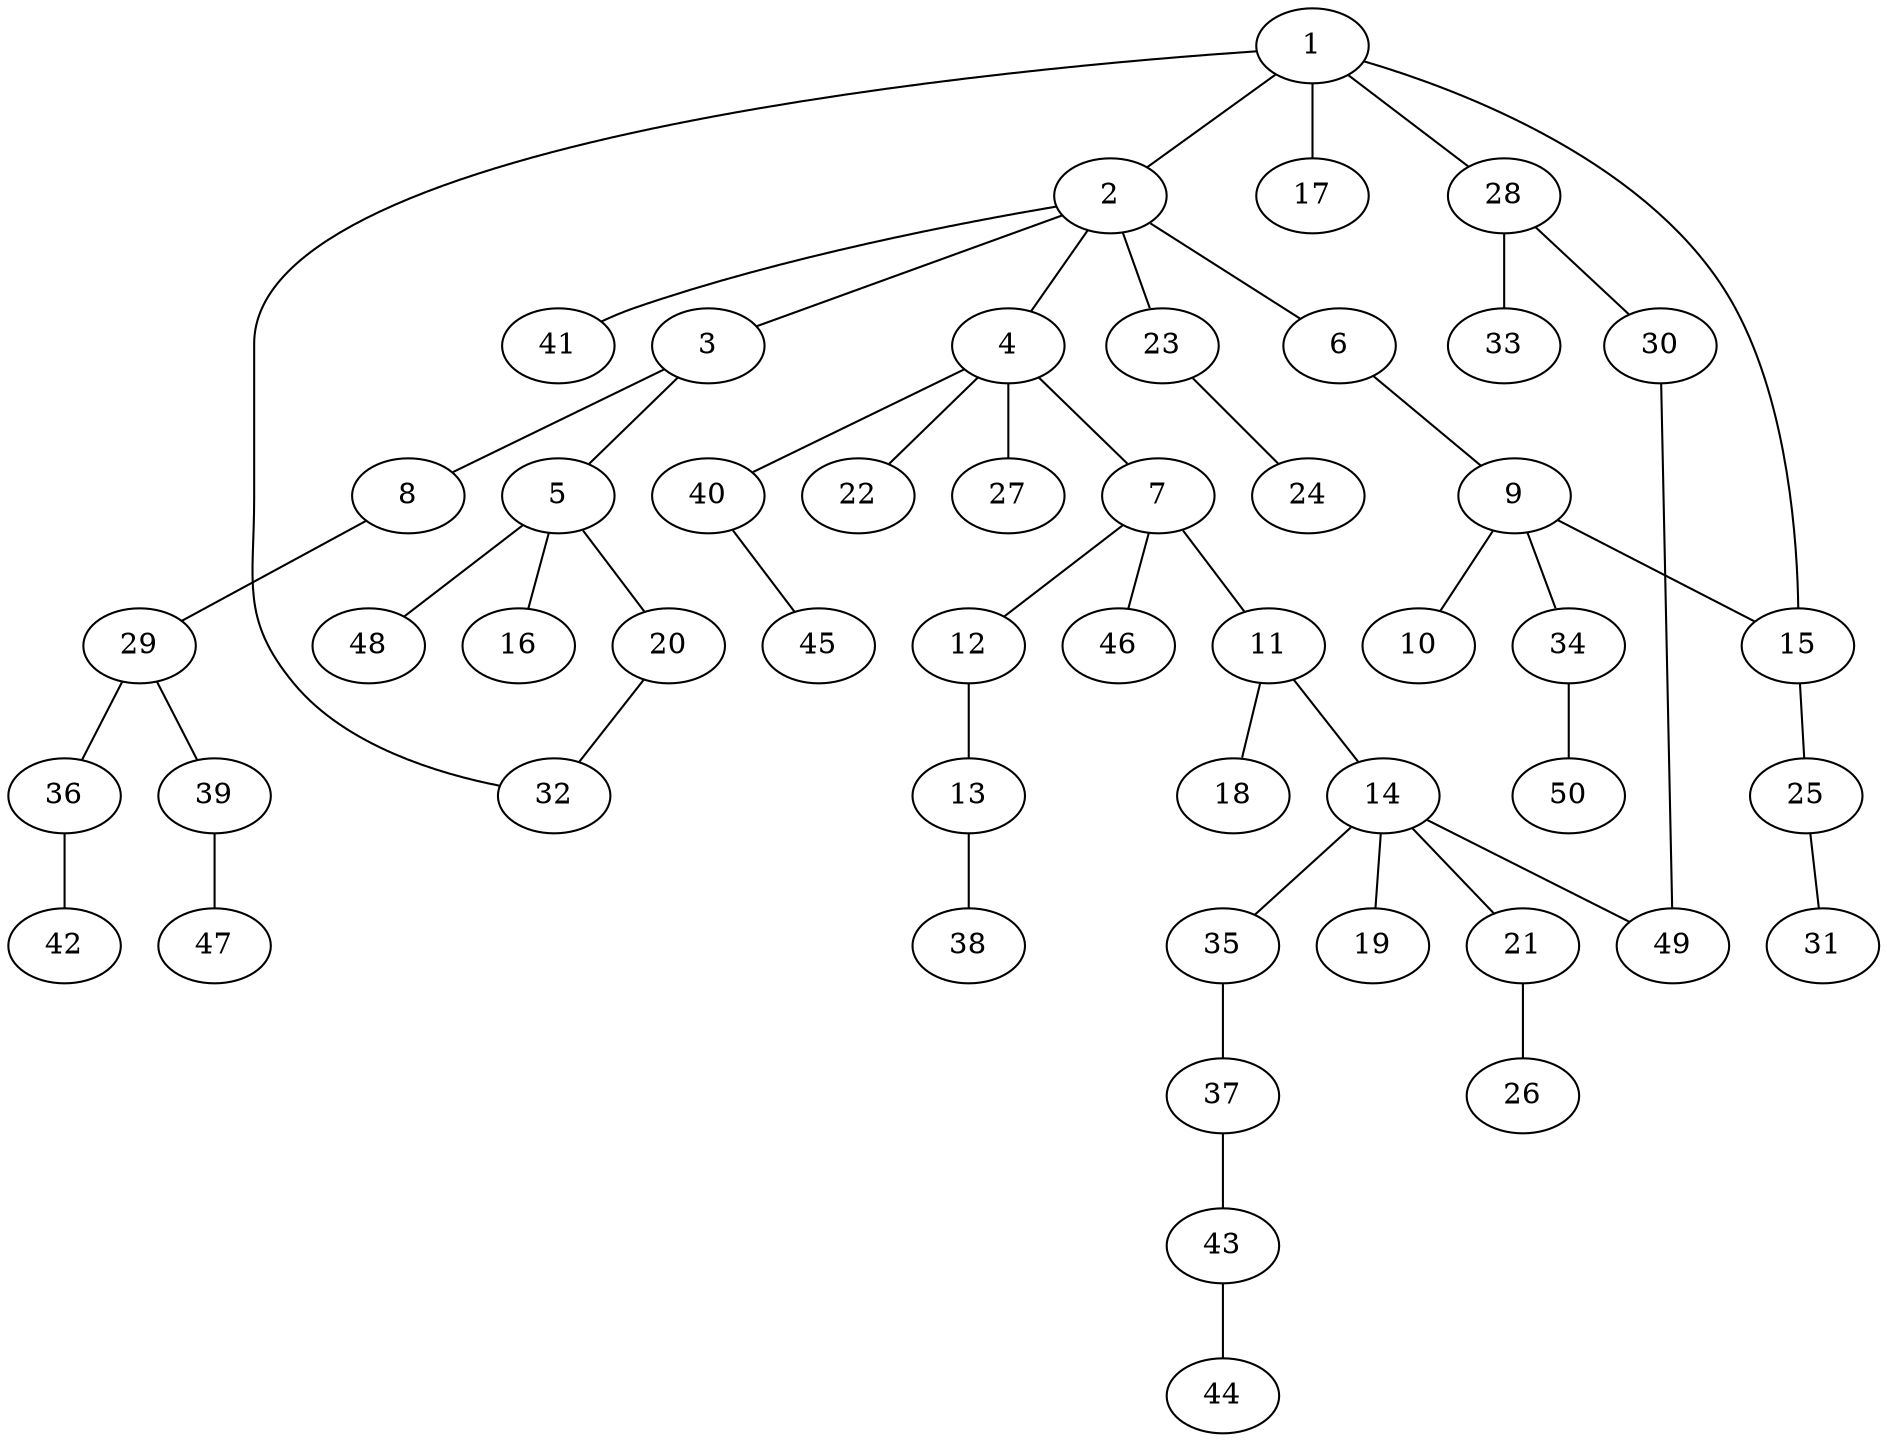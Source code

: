 graph graphname {1--2
1--15
1--17
1--28
1--32
2--3
2--4
2--6
2--23
2--41
3--5
3--8
4--7
4--22
4--27
4--40
5--16
5--20
5--48
6--9
7--11
7--12
7--46
8--29
9--10
9--15
9--34
11--14
11--18
12--13
13--38
14--19
14--21
14--35
14--49
15--25
20--32
21--26
23--24
25--31
28--30
28--33
29--36
29--39
30--49
34--50
35--37
36--42
37--43
39--47
40--45
43--44
}